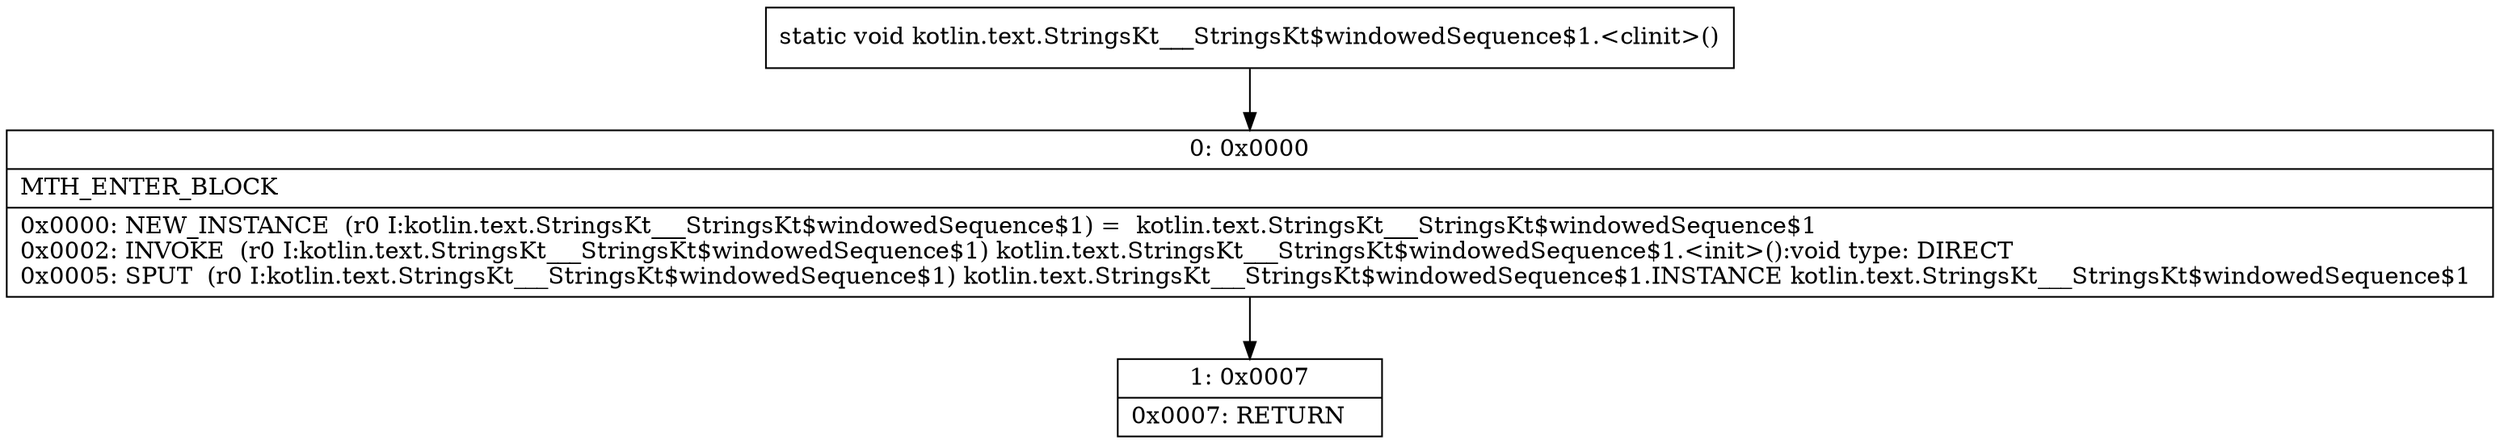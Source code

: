 digraph "CFG forkotlin.text.StringsKt___StringsKt$windowedSequence$1.\<clinit\>()V" {
Node_0 [shape=record,label="{0\:\ 0x0000|MTH_ENTER_BLOCK\l|0x0000: NEW_INSTANCE  (r0 I:kotlin.text.StringsKt___StringsKt$windowedSequence$1) =  kotlin.text.StringsKt___StringsKt$windowedSequence$1 \l0x0002: INVOKE  (r0 I:kotlin.text.StringsKt___StringsKt$windowedSequence$1) kotlin.text.StringsKt___StringsKt$windowedSequence$1.\<init\>():void type: DIRECT \l0x0005: SPUT  (r0 I:kotlin.text.StringsKt___StringsKt$windowedSequence$1) kotlin.text.StringsKt___StringsKt$windowedSequence$1.INSTANCE kotlin.text.StringsKt___StringsKt$windowedSequence$1 \l}"];
Node_1 [shape=record,label="{1\:\ 0x0007|0x0007: RETURN   \l}"];
MethodNode[shape=record,label="{static void kotlin.text.StringsKt___StringsKt$windowedSequence$1.\<clinit\>() }"];
MethodNode -> Node_0;
Node_0 -> Node_1;
}

